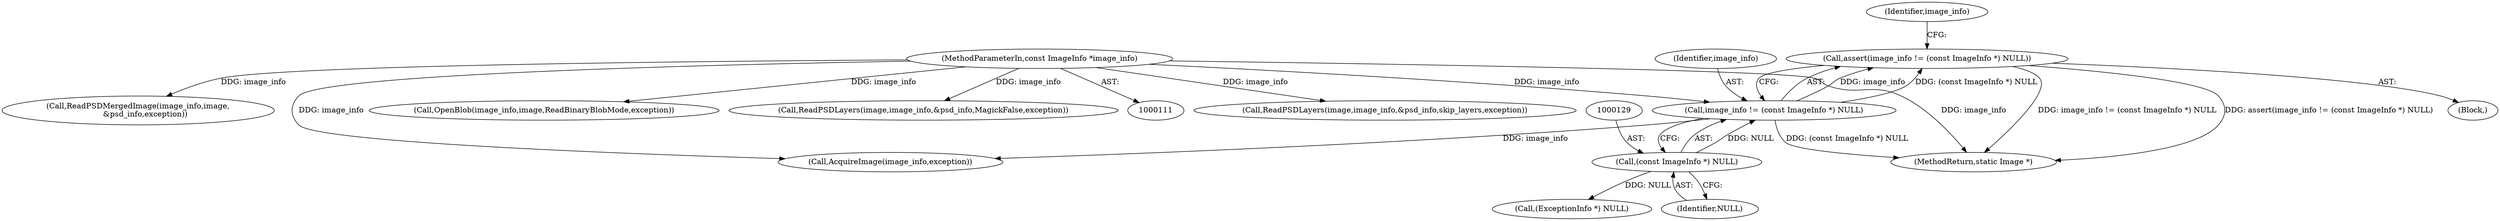 digraph "0_ImageMagick_4b1b9c0522628887195bad3a6723f7000b0c9a58@API" {
"1000125" [label="(Call,assert(image_info != (const ImageInfo *) NULL))"];
"1000126" [label="(Call,image_info != (const ImageInfo *) NULL)"];
"1000112" [label="(MethodParameterIn,const ImageInfo *image_info)"];
"1000128" [label="(Call,(const ImageInfo *) NULL)"];
"1000899" [label="(Call,ReadPSDLayers(image,image_info,&psd_info,skip_layers,exception))"];
"1000155" [label="(Call,(ExceptionInfo *) NULL)"];
"1000114" [label="(Block,)"];
"1000166" [label="(Call,AcquireImage(image_info,exception))"];
"1000112" [label="(MethodParameterIn,const ImageInfo *image_info)"];
"1000130" [label="(Identifier,NULL)"];
"1000126" [label="(Call,image_info != (const ImageInfo *) NULL)"];
"1001061" [label="(MethodReturn,static Image *)"];
"1000965" [label="(Call,ReadPSDMergedImage(image_info,image,\n      &psd_info,exception))"];
"1000125" [label="(Call,assert(image_info != (const ImageInfo *) NULL))"];
"1000171" [label="(Call,OpenBlob(image_info,image,ReadBinaryBlobMode,exception))"];
"1000128" [label="(Call,(const ImageInfo *) NULL)"];
"1000991" [label="(Call,ReadPSDLayers(image,image_info,&psd_info,MagickFalse,exception))"];
"1000134" [label="(Identifier,image_info)"];
"1000127" [label="(Identifier,image_info)"];
"1000125" -> "1000114"  [label="AST: "];
"1000125" -> "1000126"  [label="CFG: "];
"1000126" -> "1000125"  [label="AST: "];
"1000134" -> "1000125"  [label="CFG: "];
"1000125" -> "1001061"  [label="DDG: image_info != (const ImageInfo *) NULL"];
"1000125" -> "1001061"  [label="DDG: assert(image_info != (const ImageInfo *) NULL)"];
"1000126" -> "1000125"  [label="DDG: image_info"];
"1000126" -> "1000125"  [label="DDG: (const ImageInfo *) NULL"];
"1000126" -> "1000128"  [label="CFG: "];
"1000127" -> "1000126"  [label="AST: "];
"1000128" -> "1000126"  [label="AST: "];
"1000126" -> "1001061"  [label="DDG: (const ImageInfo *) NULL"];
"1000112" -> "1000126"  [label="DDG: image_info"];
"1000128" -> "1000126"  [label="DDG: NULL"];
"1000126" -> "1000166"  [label="DDG: image_info"];
"1000112" -> "1000111"  [label="AST: "];
"1000112" -> "1001061"  [label="DDG: image_info"];
"1000112" -> "1000166"  [label="DDG: image_info"];
"1000112" -> "1000171"  [label="DDG: image_info"];
"1000112" -> "1000899"  [label="DDG: image_info"];
"1000112" -> "1000965"  [label="DDG: image_info"];
"1000112" -> "1000991"  [label="DDG: image_info"];
"1000128" -> "1000130"  [label="CFG: "];
"1000129" -> "1000128"  [label="AST: "];
"1000130" -> "1000128"  [label="AST: "];
"1000128" -> "1000155"  [label="DDG: NULL"];
}
